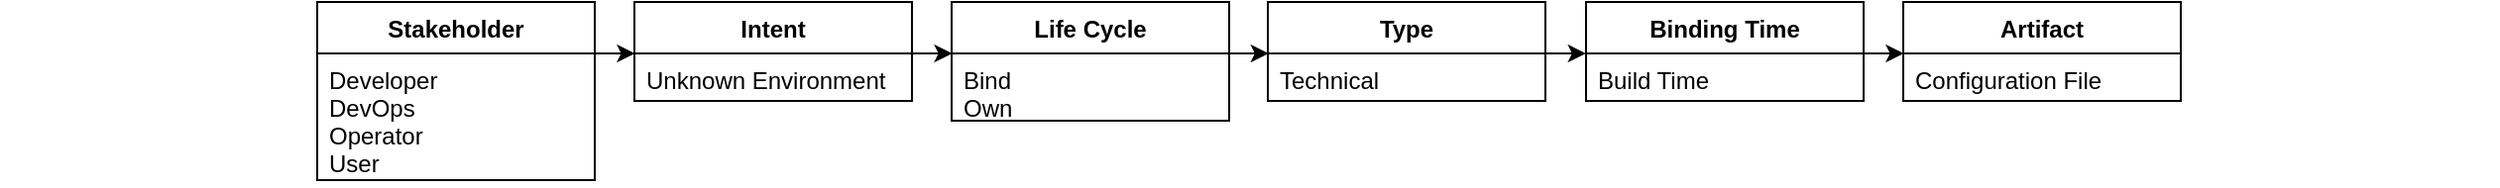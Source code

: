 <mxfile version="12.4.0" type="device" pages="1"><diagram id="y8sWHT3icztHrU1g5Dkq" name="Page-1"><mxGraphModel dx="1501" dy="570" grid="1" gridSize="10" guides="1" tooltips="1" connect="1" arrows="1" fold="1" page="1" pageScale="1" pageWidth="827" pageHeight="1169" math="0" shadow="0"><root><mxCell id="0"/><mxCell id="1" parent="0"/><mxCell id="gPVxkg3bDmk5vLiV5XKE-3" style="edgeStyle=orthogonalEdgeStyle;rounded=0;orthogonalLoop=1;jettySize=auto;html=1;entryX=0;entryY=0.5;entryDx=0;entryDy=0;" parent="1" edge="1"><mxGeometry relative="1" as="geometry"><mxPoint x="180" y="216" as="sourcePoint"/><mxPoint x="200.238" y="216.048" as="targetPoint"/></mxGeometry></mxCell><mxCell id="f09IUAY35GwZ-7wMkR_h-1" value="Stakeholder" style="swimlane;fontStyle=1;childLayout=stackLayout;horizontal=1;startSize=26;fillColor=none;horizontalStack=0;resizeParent=1;resizeParentMax=0;resizeLast=0;collapsible=1;marginBottom=0;" parent="1" vertex="1"><mxGeometry x="40" y="190" width="140" height="90" as="geometry"/></mxCell><mxCell id="f09IUAY35GwZ-7wMkR_h-2" value="Developer&#10;DevOps&#10;Operator&#10;User" style="text;strokeColor=none;fillColor=none;align=left;verticalAlign=top;spacingLeft=4;spacingRight=4;overflow=hidden;rotatable=0;points=[[0,0.5],[1,0.5]];portConstraint=eastwest;" parent="f09IUAY35GwZ-7wMkR_h-1" vertex="1"><mxGeometry y="26" width="140" height="64" as="geometry"/></mxCell><mxCell id="f09IUAY35GwZ-7wMkR_h-9" value="Intent" style="swimlane;fontStyle=1;childLayout=stackLayout;horizontal=1;startSize=26;fillColor=none;horizontalStack=0;resizeParent=1;resizeParentMax=0;resizeLast=0;collapsible=1;marginBottom=0;" parent="1" vertex="1"><mxGeometry x="200" y="190" width="140" height="50" as="geometry"/></mxCell><mxCell id="f09IUAY35GwZ-7wMkR_h-10" value="Unknown Environment" style="text;strokeColor=none;fillColor=none;align=left;verticalAlign=top;spacingLeft=4;spacingRight=4;overflow=hidden;rotatable=0;points=[[0,0.5],[1,0.5]];portConstraint=eastwest;" parent="f09IUAY35GwZ-7wMkR_h-9" vertex="1"><mxGeometry y="26" width="140" height="24" as="geometry"/></mxCell><mxCell id="gPVxkg3bDmk5vLiV5XKE-9" value="Binding Time" style="swimlane;fontStyle=1;childLayout=stackLayout;horizontal=1;startSize=26;fillColor=none;horizontalStack=0;resizeParent=1;resizeParentMax=0;resizeLast=0;collapsible=1;marginBottom=0;" parent="1" vertex="1"><mxGeometry x="680" y="190" width="140" height="50" as="geometry"/></mxCell><mxCell id="gPVxkg3bDmk5vLiV5XKE-10" value="Build Time" style="text;strokeColor=none;fillColor=none;align=left;verticalAlign=top;spacingLeft=4;spacingRight=4;overflow=hidden;rotatable=0;points=[[0,0.5],[1,0.5]];portConstraint=eastwest;" parent="gPVxkg3bDmk5vLiV5XKE-9" vertex="1"><mxGeometry y="26" width="140" height="24" as="geometry"/></mxCell><mxCell id="gPVxkg3bDmk5vLiV5XKE-11" style="edgeStyle=orthogonalEdgeStyle;rounded=0;orthogonalLoop=1;jettySize=auto;html=1;entryX=0;entryY=0.5;entryDx=0;entryDy=0;" parent="1" edge="1"><mxGeometry relative="1" as="geometry"><mxPoint x="820" y="216" as="sourcePoint"/><mxPoint x="840.238" y="216" as="targetPoint"/></mxGeometry></mxCell><mxCell id="gPVxkg3bDmk5vLiV5XKE-12" value="Artifact" style="swimlane;fontStyle=1;childLayout=stackLayout;horizontal=1;startSize=26;fillColor=none;horizontalStack=0;resizeParent=1;resizeParentMax=0;resizeLast=0;collapsible=1;marginBottom=0;" parent="1" vertex="1"><mxGeometry x="840" y="190" width="140" height="50" as="geometry"/></mxCell><mxCell id="gPVxkg3bDmk5vLiV5XKE-13" value="Configuration File" style="text;strokeColor=none;fillColor=none;align=left;verticalAlign=top;spacingLeft=4;spacingRight=4;overflow=hidden;rotatable=0;points=[[0,0.5],[1,0.5]];portConstraint=eastwest;" parent="gPVxkg3bDmk5vLiV5XKE-12" vertex="1"><mxGeometry y="26" width="140" height="24" as="geometry"/></mxCell><mxCell id="gPVxkg3bDmk5vLiV5XKE-17" style="edgeStyle=orthogonalEdgeStyle;rounded=0;orthogonalLoop=1;jettySize=auto;html=1;entryX=0;entryY=0.5;entryDx=0;entryDy=0;" parent="1" edge="1"><mxGeometry relative="1" as="geometry"><mxPoint x="340" y="216" as="sourcePoint"/><mxPoint x="360.286" y="216.143" as="targetPoint"/></mxGeometry></mxCell><mxCell id="gPVxkg3bDmk5vLiV5XKE-18" value="Life Cycle" style="swimlane;fontStyle=1;childLayout=stackLayout;horizontal=1;startSize=26;fillColor=none;horizontalStack=0;resizeParent=1;resizeParentMax=0;resizeLast=0;collapsible=1;marginBottom=0;" parent="1" vertex="1"><mxGeometry x="360" y="190" width="140" height="60" as="geometry"/></mxCell><mxCell id="gPVxkg3bDmk5vLiV5XKE-19" value="Bind&#10;Own" style="text;strokeColor=none;fillColor=none;align=left;verticalAlign=top;spacingLeft=4;spacingRight=4;overflow=hidden;rotatable=0;points=[[0,0.5],[1,0.5]];portConstraint=eastwest;" parent="gPVxkg3bDmk5vLiV5XKE-18" vertex="1"><mxGeometry y="26" width="140" height="34" as="geometry"/></mxCell><mxCell id="dBSXt1BAkocQW8ArYlQf-1" style="edgeStyle=orthogonalEdgeStyle;rounded=0;orthogonalLoop=1;jettySize=auto;html=1;entryX=0;entryY=0.5;entryDx=0;entryDy=0;noLabel=1;fontColor=none;strokeColor=none;" edge="1" parent="1"><mxGeometry relative="1" as="geometry"><mxPoint x="980" y="216" as="sourcePoint"/><mxPoint x="1000" y="216" as="targetPoint"/></mxGeometry></mxCell><mxCell id="dBSXt1BAkocQW8ArYlQf-2" value="Complexity" style="swimlane;fontStyle=1;childLayout=stackLayout;horizontal=1;startSize=26;fillColor=none;horizontalStack=0;resizeParent=1;resizeParentMax=0;resizeLast=0;collapsible=1;marginBottom=0;noLabel=1;fontColor=none;strokeColor=none;" vertex="1" parent="1"><mxGeometry x="1000" y="190" width="140" height="80" as="geometry"/></mxCell><mxCell id="dBSXt1BAkocQW8ArYlQf-3" value="High Dependencies&#10;Low Dependencies&#10;No Dependencies" style="text;strokeColor=none;fillColor=none;align=left;verticalAlign=top;spacingLeft=4;spacingRight=4;overflow=hidden;rotatable=0;points=[[0,0.5],[1,0.5]];portConstraint=eastwest;noLabel=1;fontColor=none;" vertex="1" parent="dBSXt1BAkocQW8ArYlQf-2"><mxGeometry y="26" width="140" height="54" as="geometry"/></mxCell><mxCell id="dBSXt1BAkocQW8ArYlQf-13" style="edgeStyle=orthogonalEdgeStyle;rounded=0;orthogonalLoop=1;jettySize=auto;html=1;entryX=0;entryY=0.5;entryDx=0;entryDy=0;" edge="1" parent="1"><mxGeometry relative="1" as="geometry"><mxPoint x="499.5" y="216" as="sourcePoint"/><mxPoint x="519.929" y="216.143" as="targetPoint"/></mxGeometry></mxCell><mxCell id="dBSXt1BAkocQW8ArYlQf-14" value="Type" style="swimlane;fontStyle=1;childLayout=stackLayout;horizontal=1;startSize=26;fillColor=none;horizontalStack=0;resizeParent=1;resizeParentMax=0;resizeLast=0;collapsible=1;marginBottom=0;" vertex="1" parent="1"><mxGeometry x="519.5" y="190" width="140" height="50" as="geometry"/></mxCell><mxCell id="dBSXt1BAkocQW8ArYlQf-15" value="Technical" style="text;strokeColor=none;fillColor=none;align=left;verticalAlign=top;spacingLeft=4;spacingRight=4;overflow=hidden;rotatable=0;points=[[0,0.5],[1,0.5]];portConstraint=eastwest;" vertex="1" parent="dBSXt1BAkocQW8ArYlQf-14"><mxGeometry y="26" width="140" height="24" as="geometry"/></mxCell><mxCell id="dBSXt1BAkocQW8ArYlQf-16" style="edgeStyle=orthogonalEdgeStyle;rounded=0;orthogonalLoop=1;jettySize=auto;html=1;entryX=0;entryY=0.5;entryDx=0;entryDy=0;" edge="1" parent="1"><mxGeometry relative="1" as="geometry"><mxPoint x="659.5" y="216" as="sourcePoint"/><mxPoint x="679.929" y="216.143" as="targetPoint"/></mxGeometry></mxCell><mxCell id="dBSXt1BAkocQW8ArYlQf-17" style="edgeStyle=orthogonalEdgeStyle;rounded=0;orthogonalLoop=1;jettySize=auto;html=1;entryX=0;entryY=0.5;entryDx=0;entryDy=0;strokeColor=none;fontColor=none;noLabel=1;" edge="1" parent="1"><mxGeometry relative="1" as="geometry"><mxPoint x="20" y="216" as="sourcePoint"/><mxPoint x="40" y="216" as="targetPoint"/></mxGeometry></mxCell><mxCell id="dBSXt1BAkocQW8ArYlQf-18" value="Stage" style="swimlane;fontStyle=1;childLayout=stackLayout;horizontal=1;startSize=26;fillColor=none;horizontalStack=0;resizeParent=1;resizeParentMax=0;resizeLast=0;collapsible=1;marginBottom=0;strokeColor=none;fontColor=none;noLabel=1;" vertex="1" parent="1"><mxGeometry x="-120" y="190" width="140" height="50" as="geometry"/></mxCell><mxCell id="dBSXt1BAkocQW8ArYlQf-19" value="Developer" style="text;strokeColor=none;fillColor=none;align=left;verticalAlign=top;spacingLeft=4;spacingRight=4;overflow=hidden;rotatable=0;points=[[0,0.5],[1,0.5]];portConstraint=eastwest;fontColor=none;noLabel=1;" vertex="1" parent="dBSXt1BAkocQW8ArYlQf-18"><mxGeometry y="26" width="140" height="24" as="geometry"/></mxCell></root></mxGraphModel></diagram></mxfile>